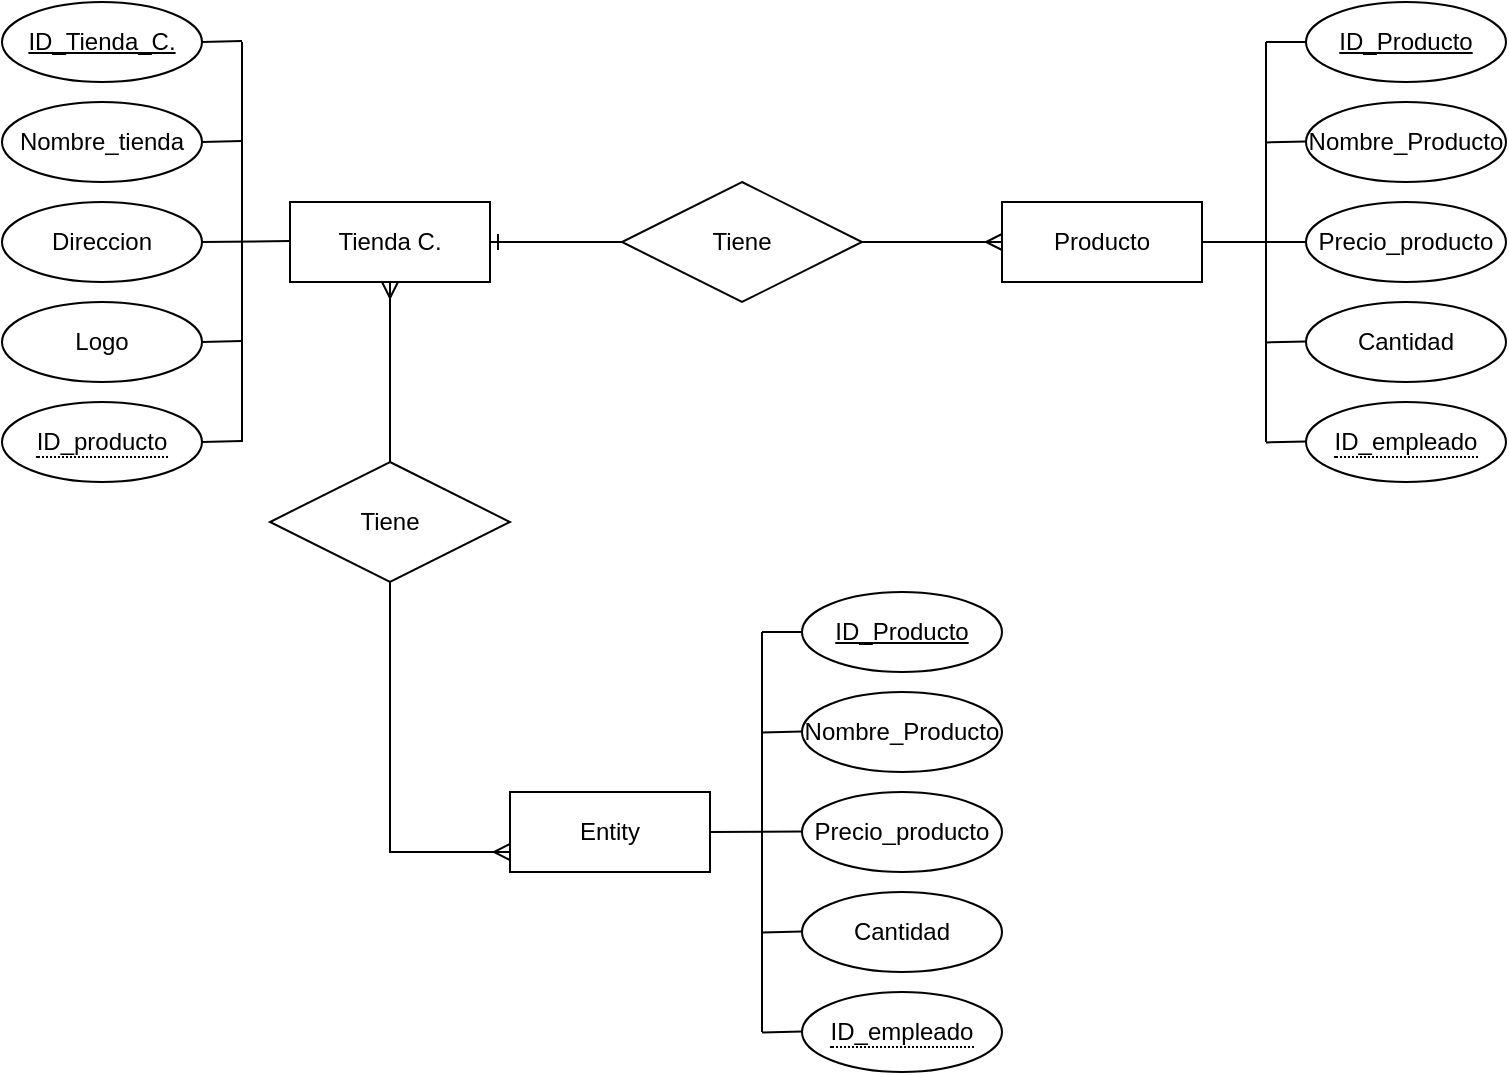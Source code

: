 <mxfile version="24.0.7" type="github">
  <diagram name="Página-1" id="2m8V6FhZwHOZ2VNkXqWa">
    <mxGraphModel dx="527" dy="284" grid="1" gridSize="10" guides="1" tooltips="1" connect="1" arrows="1" fold="1" page="1" pageScale="1" pageWidth="827" pageHeight="1169" math="0" shadow="0">
      <root>
        <mxCell id="0" />
        <mxCell id="1" parent="0" />
        <mxCell id="zKmw8zsdRDRV4cDCO3nt-3" value="Tienda C." style="whiteSpace=wrap;html=1;align=center;" vertex="1" parent="1">
          <mxGeometry x="364" y="250" width="100" height="40" as="geometry" />
        </mxCell>
        <mxCell id="zKmw8zsdRDRV4cDCO3nt-4" value="Nombre_tienda" style="ellipse;whiteSpace=wrap;html=1;align=center;" vertex="1" parent="1">
          <mxGeometry x="220" y="200" width="100" height="40" as="geometry" />
        </mxCell>
        <mxCell id="zKmw8zsdRDRV4cDCO3nt-5" value="ID_Tienda_C." style="ellipse;whiteSpace=wrap;html=1;align=center;fontStyle=4;" vertex="1" parent="1">
          <mxGeometry x="220" y="150" width="100" height="40" as="geometry" />
        </mxCell>
        <mxCell id="zKmw8zsdRDRV4cDCO3nt-6" value="&lt;span style=&quot;border-bottom: 1px dotted&quot;&gt;ID_producto&lt;/span&gt;" style="ellipse;whiteSpace=wrap;html=1;align=center;" vertex="1" parent="1">
          <mxGeometry x="220" y="350" width="100" height="40" as="geometry" />
        </mxCell>
        <mxCell id="zKmw8zsdRDRV4cDCO3nt-7" value="Direccion" style="ellipse;whiteSpace=wrap;html=1;align=center;" vertex="1" parent="1">
          <mxGeometry x="220" y="250" width="100" height="40" as="geometry" />
        </mxCell>
        <mxCell id="zKmw8zsdRDRV4cDCO3nt-8" value="Logo" style="ellipse;whiteSpace=wrap;html=1;align=center;" vertex="1" parent="1">
          <mxGeometry x="220" y="300" width="100" height="40" as="geometry" />
        </mxCell>
        <mxCell id="zKmw8zsdRDRV4cDCO3nt-12" value="" style="endArrow=none;html=1;rounded=0;" edge="1" parent="1">
          <mxGeometry relative="1" as="geometry">
            <mxPoint x="340" y="370" as="sourcePoint" />
            <mxPoint x="340" y="170" as="targetPoint" />
          </mxGeometry>
        </mxCell>
        <mxCell id="zKmw8zsdRDRV4cDCO3nt-13" value="" style="endArrow=none;html=1;rounded=0;exitX=1;exitY=0.5;exitDx=0;exitDy=0;" edge="1" parent="1" source="zKmw8zsdRDRV4cDCO3nt-5">
          <mxGeometry relative="1" as="geometry">
            <mxPoint x="310" y="169.55" as="sourcePoint" />
            <mxPoint x="340" y="169.55" as="targetPoint" />
          </mxGeometry>
        </mxCell>
        <mxCell id="zKmw8zsdRDRV4cDCO3nt-14" value="" style="endArrow=none;html=1;rounded=0;exitX=1;exitY=0.5;exitDx=0;exitDy=0;" edge="1" parent="1" source="zKmw8zsdRDRV4cDCO3nt-7">
          <mxGeometry relative="1" as="geometry">
            <mxPoint x="340" y="270" as="sourcePoint" />
            <mxPoint x="364" y="269.55" as="targetPoint" />
          </mxGeometry>
        </mxCell>
        <mxCell id="zKmw8zsdRDRV4cDCO3nt-15" value="" style="endArrow=none;html=1;rounded=0;exitX=1;exitY=0.5;exitDx=0;exitDy=0;" edge="1" parent="1">
          <mxGeometry relative="1" as="geometry">
            <mxPoint x="320" y="220" as="sourcePoint" />
            <mxPoint x="340" y="219.55" as="targetPoint" />
          </mxGeometry>
        </mxCell>
        <mxCell id="zKmw8zsdRDRV4cDCO3nt-16" value="" style="endArrow=none;html=1;rounded=0;exitX=1;exitY=0.5;exitDx=0;exitDy=0;" edge="1" parent="1">
          <mxGeometry relative="1" as="geometry">
            <mxPoint x="320" y="320" as="sourcePoint" />
            <mxPoint x="340" y="319.55" as="targetPoint" />
          </mxGeometry>
        </mxCell>
        <mxCell id="zKmw8zsdRDRV4cDCO3nt-17" value="" style="endArrow=none;html=1;rounded=0;exitX=1;exitY=0.5;exitDx=0;exitDy=0;" edge="1" parent="1">
          <mxGeometry relative="1" as="geometry">
            <mxPoint x="320" y="370" as="sourcePoint" />
            <mxPoint x="340" y="369.55" as="targetPoint" />
          </mxGeometry>
        </mxCell>
        <mxCell id="zKmw8zsdRDRV4cDCO3nt-19" style="edgeStyle=orthogonalEdgeStyle;rounded=0;orthogonalLoop=1;jettySize=auto;html=1;entryX=1;entryY=0.5;entryDx=0;entryDy=0;endArrow=ERone;endFill=0;" edge="1" parent="1" source="zKmw8zsdRDRV4cDCO3nt-18" target="zKmw8zsdRDRV4cDCO3nt-3">
          <mxGeometry relative="1" as="geometry" />
        </mxCell>
        <mxCell id="zKmw8zsdRDRV4cDCO3nt-442" style="edgeStyle=orthogonalEdgeStyle;rounded=0;orthogonalLoop=1;jettySize=auto;html=1;entryX=0;entryY=0.5;entryDx=0;entryDy=0;endArrow=ERmany;endFill=0;" edge="1" parent="1" source="zKmw8zsdRDRV4cDCO3nt-18" target="zKmw8zsdRDRV4cDCO3nt-441">
          <mxGeometry relative="1" as="geometry" />
        </mxCell>
        <mxCell id="zKmw8zsdRDRV4cDCO3nt-18" value="Tiene" style="shape=rhombus;perimeter=rhombusPerimeter;whiteSpace=wrap;html=1;align=center;" vertex="1" parent="1">
          <mxGeometry x="530" y="240" width="120" height="60" as="geometry" />
        </mxCell>
        <mxCell id="zKmw8zsdRDRV4cDCO3nt-441" value="Producto" style="whiteSpace=wrap;html=1;align=center;" vertex="1" parent="1">
          <mxGeometry x="720" y="250" width="100" height="40" as="geometry" />
        </mxCell>
        <mxCell id="zKmw8zsdRDRV4cDCO3nt-444" value="Nombre_Producto" style="ellipse;whiteSpace=wrap;html=1;align=center;direction=west;" vertex="1" parent="1">
          <mxGeometry x="872" y="200" width="100" height="40" as="geometry" />
        </mxCell>
        <mxCell id="zKmw8zsdRDRV4cDCO3nt-445" value="ID_Producto" style="ellipse;whiteSpace=wrap;html=1;align=center;fontStyle=4;direction=west;" vertex="1" parent="1">
          <mxGeometry x="872" y="150" width="100" height="40" as="geometry" />
        </mxCell>
        <mxCell id="zKmw8zsdRDRV4cDCO3nt-446" value="&lt;span style=&quot;border-bottom: 1px dotted&quot;&gt;ID_empleado&lt;/span&gt;" style="ellipse;whiteSpace=wrap;html=1;align=center;direction=west;" vertex="1" parent="1">
          <mxGeometry x="872" y="350" width="100" height="40" as="geometry" />
        </mxCell>
        <mxCell id="zKmw8zsdRDRV4cDCO3nt-447" value="Precio_producto" style="ellipse;whiteSpace=wrap;html=1;align=center;direction=west;" vertex="1" parent="1">
          <mxGeometry x="872" y="250" width="100" height="40" as="geometry" />
        </mxCell>
        <mxCell id="zKmw8zsdRDRV4cDCO3nt-448" value="Cantidad" style="ellipse;whiteSpace=wrap;html=1;align=center;direction=west;" vertex="1" parent="1">
          <mxGeometry x="872" y="300" width="100" height="40" as="geometry" />
        </mxCell>
        <mxCell id="zKmw8zsdRDRV4cDCO3nt-449" value="" style="endArrow=none;html=1;rounded=0;" edge="1" parent="1">
          <mxGeometry relative="1" as="geometry">
            <mxPoint x="852" y="370" as="sourcePoint" />
            <mxPoint x="852" y="170" as="targetPoint" />
          </mxGeometry>
        </mxCell>
        <mxCell id="zKmw8zsdRDRV4cDCO3nt-450" value="" style="endArrow=none;html=1;rounded=0;exitX=1;exitY=0.5;exitDx=0;exitDy=0;" edge="1" parent="1" source="zKmw8zsdRDRV4cDCO3nt-445">
          <mxGeometry relative="1" as="geometry">
            <mxPoint x="802" y="169.55" as="sourcePoint" />
            <mxPoint x="852" y="170" as="targetPoint" />
          </mxGeometry>
        </mxCell>
        <mxCell id="zKmw8zsdRDRV4cDCO3nt-451" value="" style="endArrow=none;html=1;rounded=0;exitX=1;exitY=0.5;exitDx=0;exitDy=0;entryX=1;entryY=0.5;entryDx=0;entryDy=0;" edge="1" parent="1" source="zKmw8zsdRDRV4cDCO3nt-447" target="zKmw8zsdRDRV4cDCO3nt-441">
          <mxGeometry relative="1" as="geometry">
            <mxPoint x="832" y="270" as="sourcePoint" />
            <mxPoint x="852" y="270" as="targetPoint" />
          </mxGeometry>
        </mxCell>
        <mxCell id="zKmw8zsdRDRV4cDCO3nt-452" value="" style="endArrow=none;html=1;rounded=0;exitX=1;exitY=0.5;exitDx=0;exitDy=0;" edge="1" parent="1">
          <mxGeometry relative="1" as="geometry">
            <mxPoint x="852" y="220.19" as="sourcePoint" />
            <mxPoint x="872" y="219.74" as="targetPoint" />
          </mxGeometry>
        </mxCell>
        <mxCell id="zKmw8zsdRDRV4cDCO3nt-453" value="" style="endArrow=none;html=1;rounded=0;exitX=1;exitY=0.5;exitDx=0;exitDy=0;" edge="1" parent="1">
          <mxGeometry relative="1" as="geometry">
            <mxPoint x="852" y="320.19" as="sourcePoint" />
            <mxPoint x="872" y="319.74" as="targetPoint" />
          </mxGeometry>
        </mxCell>
        <mxCell id="zKmw8zsdRDRV4cDCO3nt-454" value="" style="endArrow=none;html=1;rounded=0;exitX=1;exitY=0.5;exitDx=0;exitDy=0;" edge="1" parent="1">
          <mxGeometry relative="1" as="geometry">
            <mxPoint x="852" y="370.19" as="sourcePoint" />
            <mxPoint x="872" y="369.74" as="targetPoint" />
          </mxGeometry>
        </mxCell>
        <mxCell id="zKmw8zsdRDRV4cDCO3nt-457" style="edgeStyle=orthogonalEdgeStyle;rounded=0;orthogonalLoop=1;jettySize=auto;html=1;entryX=0.5;entryY=1;entryDx=0;entryDy=0;endArrow=ERmany;endFill=0;" edge="1" parent="1" source="zKmw8zsdRDRV4cDCO3nt-455" target="zKmw8zsdRDRV4cDCO3nt-3">
          <mxGeometry relative="1" as="geometry" />
        </mxCell>
        <mxCell id="zKmw8zsdRDRV4cDCO3nt-459" style="edgeStyle=orthogonalEdgeStyle;rounded=0;orthogonalLoop=1;jettySize=auto;html=1;entryX=0;entryY=0.75;entryDx=0;entryDy=0;endArrow=ERmany;endFill=0;" edge="1" parent="1" source="zKmw8zsdRDRV4cDCO3nt-455" target="zKmw8zsdRDRV4cDCO3nt-458">
          <mxGeometry relative="1" as="geometry" />
        </mxCell>
        <mxCell id="zKmw8zsdRDRV4cDCO3nt-455" value="Tiene" style="shape=rhombus;perimeter=rhombusPerimeter;whiteSpace=wrap;html=1;align=center;" vertex="1" parent="1">
          <mxGeometry x="354" y="380" width="120" height="60" as="geometry" />
        </mxCell>
        <mxCell id="zKmw8zsdRDRV4cDCO3nt-458" value="Entity" style="whiteSpace=wrap;html=1;align=center;" vertex="1" parent="1">
          <mxGeometry x="474" y="545" width="100" height="40" as="geometry" />
        </mxCell>
        <mxCell id="zKmw8zsdRDRV4cDCO3nt-460" value="Nombre_Producto" style="ellipse;whiteSpace=wrap;html=1;align=center;direction=west;" vertex="1" parent="1">
          <mxGeometry x="620" y="495" width="100" height="40" as="geometry" />
        </mxCell>
        <mxCell id="zKmw8zsdRDRV4cDCO3nt-461" value="ID_Producto" style="ellipse;whiteSpace=wrap;html=1;align=center;fontStyle=4;direction=west;" vertex="1" parent="1">
          <mxGeometry x="620" y="445" width="100" height="40" as="geometry" />
        </mxCell>
        <mxCell id="zKmw8zsdRDRV4cDCO3nt-462" value="&lt;span style=&quot;border-bottom: 1px dotted&quot;&gt;ID_empleado&lt;/span&gt;" style="ellipse;whiteSpace=wrap;html=1;align=center;direction=west;" vertex="1" parent="1">
          <mxGeometry x="620" y="645" width="100" height="40" as="geometry" />
        </mxCell>
        <mxCell id="zKmw8zsdRDRV4cDCO3nt-463" value="Precio_producto" style="ellipse;whiteSpace=wrap;html=1;align=center;direction=west;" vertex="1" parent="1">
          <mxGeometry x="620" y="545" width="100" height="40" as="geometry" />
        </mxCell>
        <mxCell id="zKmw8zsdRDRV4cDCO3nt-464" value="Cantidad" style="ellipse;whiteSpace=wrap;html=1;align=center;direction=west;" vertex="1" parent="1">
          <mxGeometry x="620" y="595" width="100" height="40" as="geometry" />
        </mxCell>
        <mxCell id="zKmw8zsdRDRV4cDCO3nt-465" value="" style="endArrow=none;html=1;rounded=0;" edge="1" parent="1">
          <mxGeometry relative="1" as="geometry">
            <mxPoint x="600" y="665" as="sourcePoint" />
            <mxPoint x="600" y="465" as="targetPoint" />
          </mxGeometry>
        </mxCell>
        <mxCell id="zKmw8zsdRDRV4cDCO3nt-466" value="" style="endArrow=none;html=1;rounded=0;exitX=1;exitY=0.5;exitDx=0;exitDy=0;" edge="1" parent="1" source="zKmw8zsdRDRV4cDCO3nt-461">
          <mxGeometry relative="1" as="geometry">
            <mxPoint x="550" y="464.55" as="sourcePoint" />
            <mxPoint x="600" y="465" as="targetPoint" />
          </mxGeometry>
        </mxCell>
        <mxCell id="zKmw8zsdRDRV4cDCO3nt-467" value="" style="endArrow=none;html=1;rounded=0;exitX=1;exitY=0.5;exitDx=0;exitDy=0;" edge="1" parent="1">
          <mxGeometry relative="1" as="geometry">
            <mxPoint x="600" y="515.19" as="sourcePoint" />
            <mxPoint x="620" y="514.74" as="targetPoint" />
          </mxGeometry>
        </mxCell>
        <mxCell id="zKmw8zsdRDRV4cDCO3nt-468" value="" style="endArrow=none;html=1;rounded=0;exitX=1;exitY=0.5;exitDx=0;exitDy=0;" edge="1" parent="1">
          <mxGeometry relative="1" as="geometry">
            <mxPoint x="600" y="615.19" as="sourcePoint" />
            <mxPoint x="620" y="614.74" as="targetPoint" />
          </mxGeometry>
        </mxCell>
        <mxCell id="zKmw8zsdRDRV4cDCO3nt-469" value="" style="endArrow=none;html=1;rounded=0;exitX=1;exitY=0.5;exitDx=0;exitDy=0;" edge="1" parent="1">
          <mxGeometry relative="1" as="geometry">
            <mxPoint x="600" y="665.19" as="sourcePoint" />
            <mxPoint x="620" y="664.74" as="targetPoint" />
          </mxGeometry>
        </mxCell>
        <mxCell id="zKmw8zsdRDRV4cDCO3nt-470" value="" style="endArrow=none;html=1;rounded=0;exitX=1;exitY=0.5;exitDx=0;exitDy=0;entryX=1;entryY=0.5;entryDx=0;entryDy=0;" edge="1" parent="1" target="zKmw8zsdRDRV4cDCO3nt-458">
          <mxGeometry relative="1" as="geometry">
            <mxPoint x="620" y="564.7" as="sourcePoint" />
            <mxPoint x="568" y="564.7" as="targetPoint" />
          </mxGeometry>
        </mxCell>
      </root>
    </mxGraphModel>
  </diagram>
</mxfile>
